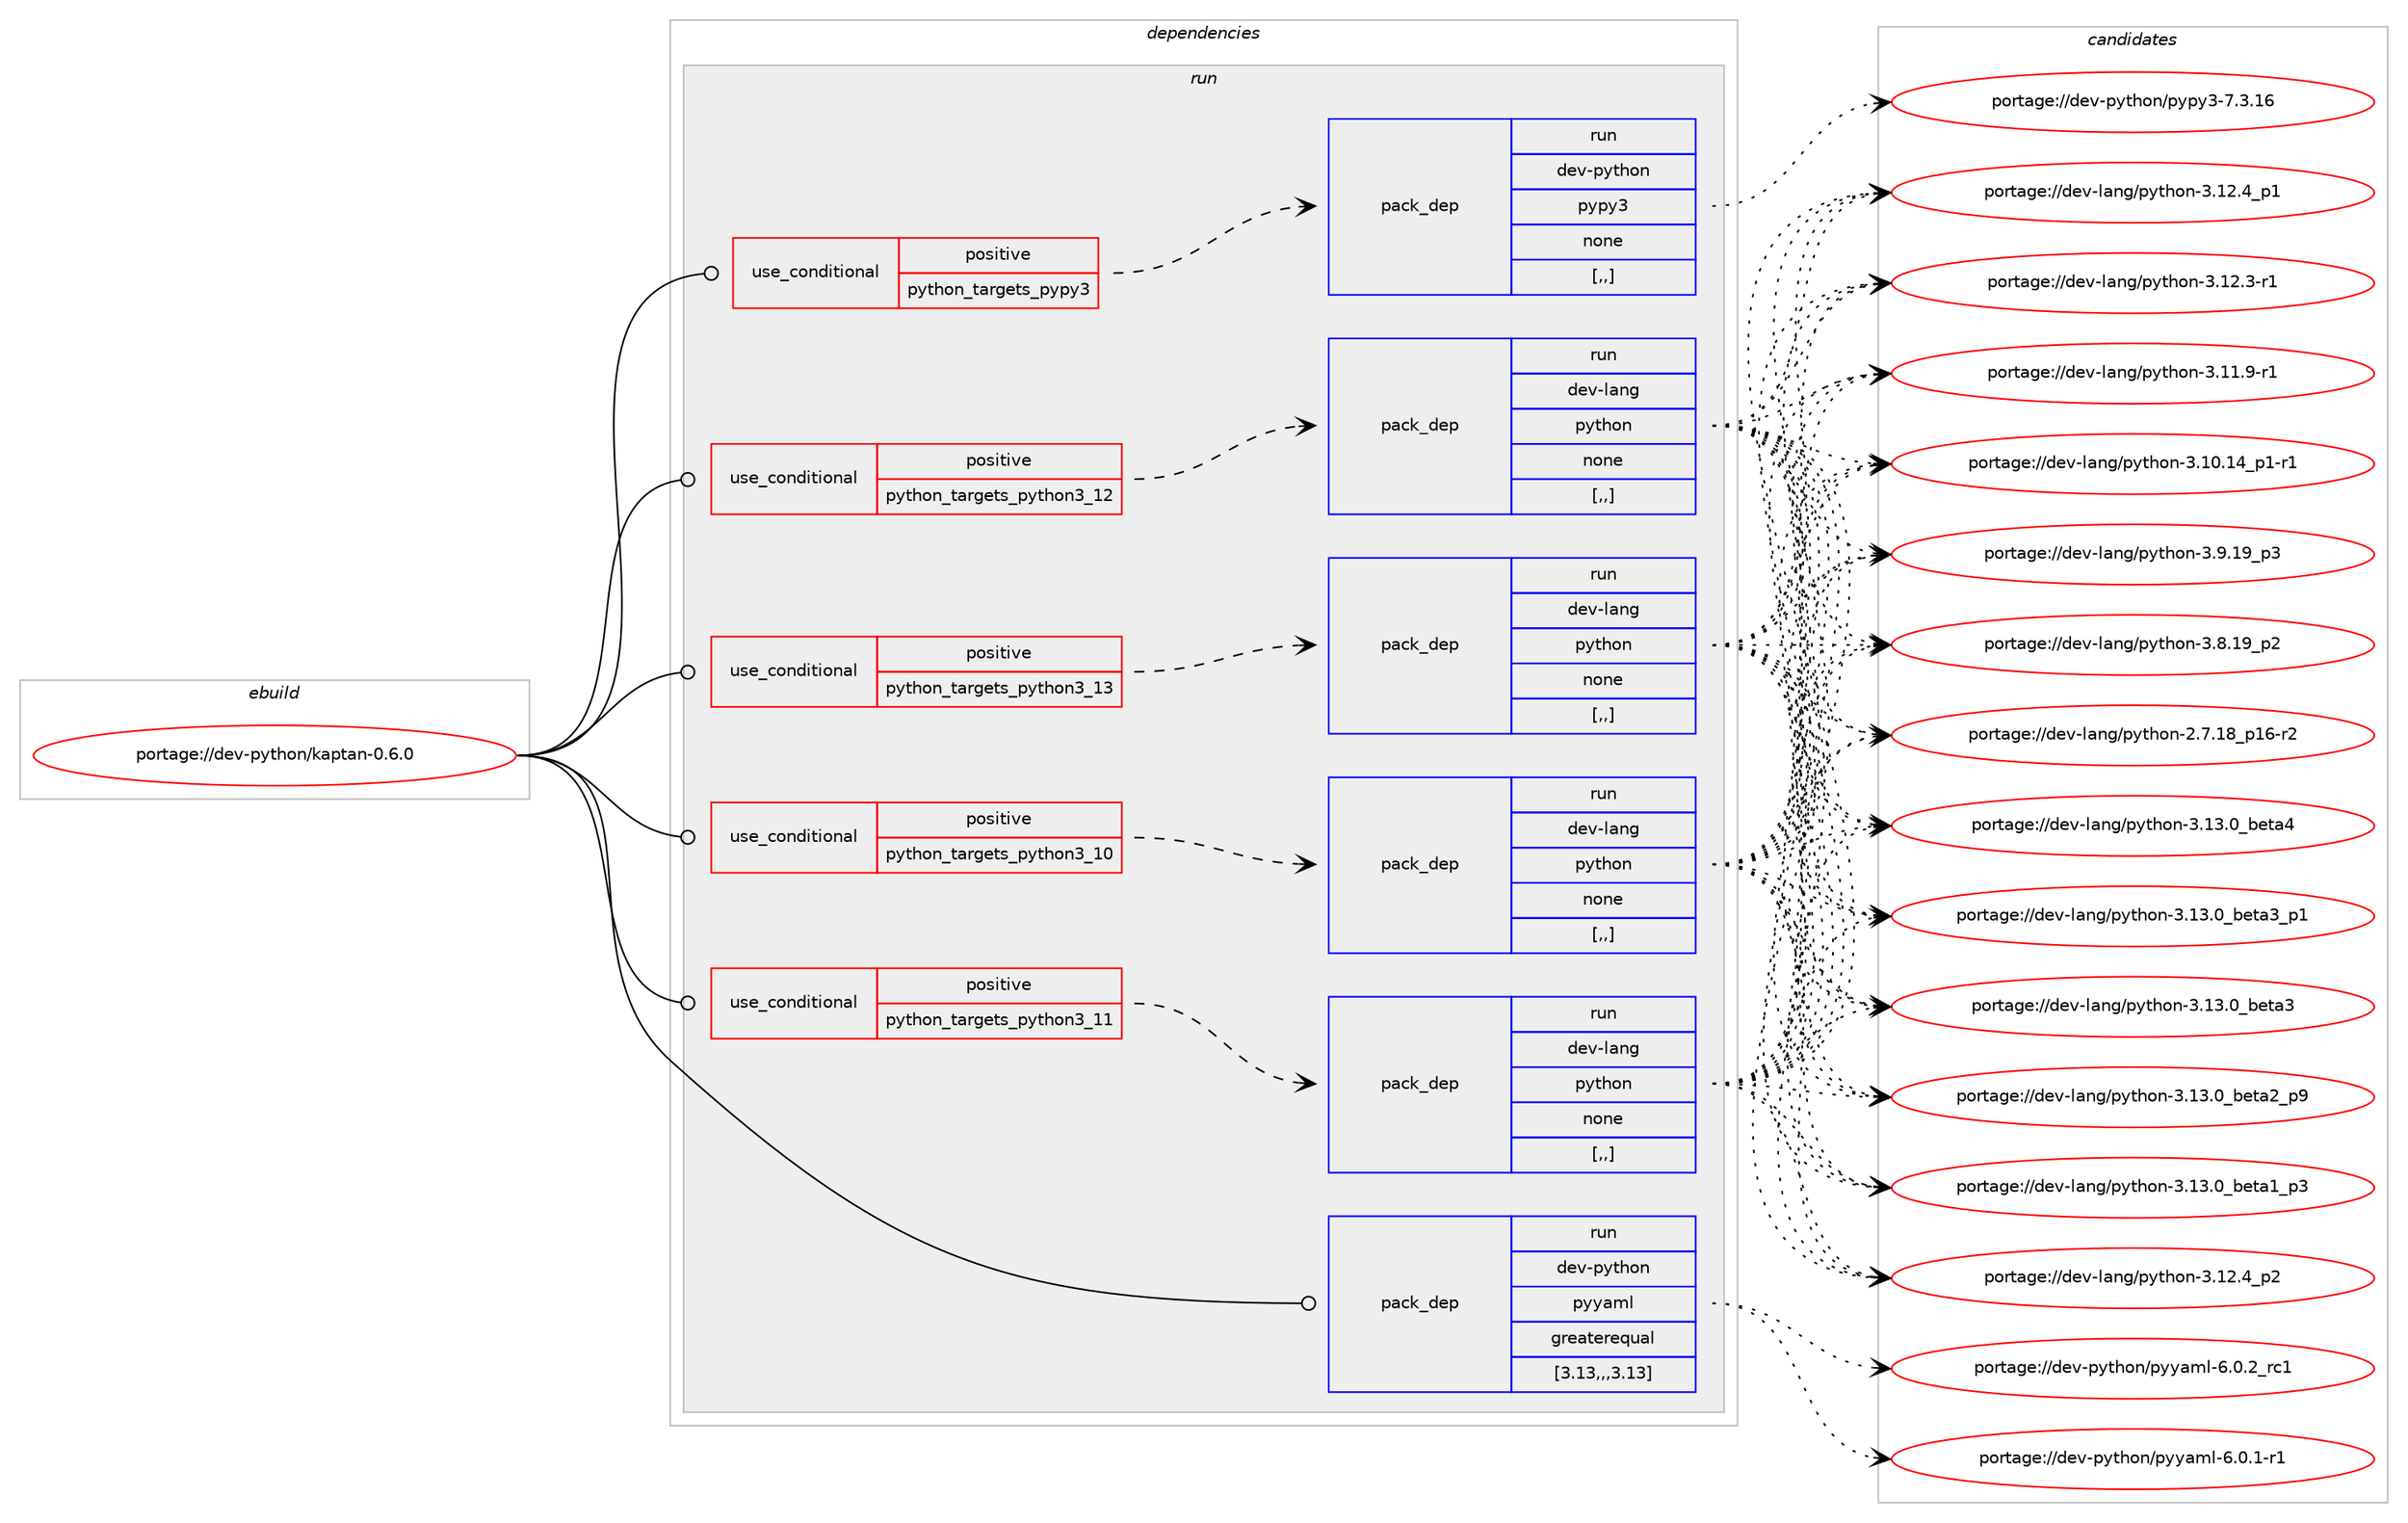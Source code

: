 digraph prolog {

# *************
# Graph options
# *************

newrank=true;
concentrate=true;
compound=true;
graph [rankdir=LR,fontname=Helvetica,fontsize=10,ranksep=1.5];#, ranksep=2.5, nodesep=0.2];
edge  [arrowhead=vee];
node  [fontname=Helvetica,fontsize=10];

# **********
# The ebuild
# **********

subgraph cluster_leftcol {
color=gray;
label=<<i>ebuild</i>>;
id [label="portage://dev-python/kaptan-0.6.0", color=red, width=4, href="../dev-python/kaptan-0.6.0.svg"];
}

# ****************
# The dependencies
# ****************

subgraph cluster_midcol {
color=gray;
label=<<i>dependencies</i>>;
subgraph cluster_compile {
fillcolor="#eeeeee";
style=filled;
label=<<i>compile</i>>;
}
subgraph cluster_compileandrun {
fillcolor="#eeeeee";
style=filled;
label=<<i>compile and run</i>>;
}
subgraph cluster_run {
fillcolor="#eeeeee";
style=filled;
label=<<i>run</i>>;
subgraph cond34182 {
dependency149865 [label=<<TABLE BORDER="0" CELLBORDER="1" CELLSPACING="0" CELLPADDING="4"><TR><TD ROWSPAN="3" CELLPADDING="10">use_conditional</TD></TR><TR><TD>positive</TD></TR><TR><TD>python_targets_pypy3</TD></TR></TABLE>>, shape=none, color=red];
subgraph pack114433 {
dependency149866 [label=<<TABLE BORDER="0" CELLBORDER="1" CELLSPACING="0" CELLPADDING="4" WIDTH="220"><TR><TD ROWSPAN="6" CELLPADDING="30">pack_dep</TD></TR><TR><TD WIDTH="110">run</TD></TR><TR><TD>dev-python</TD></TR><TR><TD>pypy3</TD></TR><TR><TD>none</TD></TR><TR><TD>[,,]</TD></TR></TABLE>>, shape=none, color=blue];
}
dependency149865:e -> dependency149866:w [weight=20,style="dashed",arrowhead="vee"];
}
id:e -> dependency149865:w [weight=20,style="solid",arrowhead="odot"];
subgraph cond34183 {
dependency149867 [label=<<TABLE BORDER="0" CELLBORDER="1" CELLSPACING="0" CELLPADDING="4"><TR><TD ROWSPAN="3" CELLPADDING="10">use_conditional</TD></TR><TR><TD>positive</TD></TR><TR><TD>python_targets_python3_10</TD></TR></TABLE>>, shape=none, color=red];
subgraph pack114434 {
dependency149868 [label=<<TABLE BORDER="0" CELLBORDER="1" CELLSPACING="0" CELLPADDING="4" WIDTH="220"><TR><TD ROWSPAN="6" CELLPADDING="30">pack_dep</TD></TR><TR><TD WIDTH="110">run</TD></TR><TR><TD>dev-lang</TD></TR><TR><TD>python</TD></TR><TR><TD>none</TD></TR><TR><TD>[,,]</TD></TR></TABLE>>, shape=none, color=blue];
}
dependency149867:e -> dependency149868:w [weight=20,style="dashed",arrowhead="vee"];
}
id:e -> dependency149867:w [weight=20,style="solid",arrowhead="odot"];
subgraph cond34184 {
dependency149869 [label=<<TABLE BORDER="0" CELLBORDER="1" CELLSPACING="0" CELLPADDING="4"><TR><TD ROWSPAN="3" CELLPADDING="10">use_conditional</TD></TR><TR><TD>positive</TD></TR><TR><TD>python_targets_python3_11</TD></TR></TABLE>>, shape=none, color=red];
subgraph pack114435 {
dependency149870 [label=<<TABLE BORDER="0" CELLBORDER="1" CELLSPACING="0" CELLPADDING="4" WIDTH="220"><TR><TD ROWSPAN="6" CELLPADDING="30">pack_dep</TD></TR><TR><TD WIDTH="110">run</TD></TR><TR><TD>dev-lang</TD></TR><TR><TD>python</TD></TR><TR><TD>none</TD></TR><TR><TD>[,,]</TD></TR></TABLE>>, shape=none, color=blue];
}
dependency149869:e -> dependency149870:w [weight=20,style="dashed",arrowhead="vee"];
}
id:e -> dependency149869:w [weight=20,style="solid",arrowhead="odot"];
subgraph cond34185 {
dependency149871 [label=<<TABLE BORDER="0" CELLBORDER="1" CELLSPACING="0" CELLPADDING="4"><TR><TD ROWSPAN="3" CELLPADDING="10">use_conditional</TD></TR><TR><TD>positive</TD></TR><TR><TD>python_targets_python3_12</TD></TR></TABLE>>, shape=none, color=red];
subgraph pack114436 {
dependency149872 [label=<<TABLE BORDER="0" CELLBORDER="1" CELLSPACING="0" CELLPADDING="4" WIDTH="220"><TR><TD ROWSPAN="6" CELLPADDING="30">pack_dep</TD></TR><TR><TD WIDTH="110">run</TD></TR><TR><TD>dev-lang</TD></TR><TR><TD>python</TD></TR><TR><TD>none</TD></TR><TR><TD>[,,]</TD></TR></TABLE>>, shape=none, color=blue];
}
dependency149871:e -> dependency149872:w [weight=20,style="dashed",arrowhead="vee"];
}
id:e -> dependency149871:w [weight=20,style="solid",arrowhead="odot"];
subgraph cond34186 {
dependency149873 [label=<<TABLE BORDER="0" CELLBORDER="1" CELLSPACING="0" CELLPADDING="4"><TR><TD ROWSPAN="3" CELLPADDING="10">use_conditional</TD></TR><TR><TD>positive</TD></TR><TR><TD>python_targets_python3_13</TD></TR></TABLE>>, shape=none, color=red];
subgraph pack114437 {
dependency149874 [label=<<TABLE BORDER="0" CELLBORDER="1" CELLSPACING="0" CELLPADDING="4" WIDTH="220"><TR><TD ROWSPAN="6" CELLPADDING="30">pack_dep</TD></TR><TR><TD WIDTH="110">run</TD></TR><TR><TD>dev-lang</TD></TR><TR><TD>python</TD></TR><TR><TD>none</TD></TR><TR><TD>[,,]</TD></TR></TABLE>>, shape=none, color=blue];
}
dependency149873:e -> dependency149874:w [weight=20,style="dashed",arrowhead="vee"];
}
id:e -> dependency149873:w [weight=20,style="solid",arrowhead="odot"];
subgraph pack114438 {
dependency149875 [label=<<TABLE BORDER="0" CELLBORDER="1" CELLSPACING="0" CELLPADDING="4" WIDTH="220"><TR><TD ROWSPAN="6" CELLPADDING="30">pack_dep</TD></TR><TR><TD WIDTH="110">run</TD></TR><TR><TD>dev-python</TD></TR><TR><TD>pyyaml</TD></TR><TR><TD>greaterequal</TD></TR><TR><TD>[3.13,,,3.13]</TD></TR></TABLE>>, shape=none, color=blue];
}
id:e -> dependency149875:w [weight=20,style="solid",arrowhead="odot"];
}
}

# **************
# The candidates
# **************

subgraph cluster_choices {
rank=same;
color=gray;
label=<<i>candidates</i>>;

subgraph choice114433 {
color=black;
nodesep=1;
choice10010111845112121116104111110471121211121215145554651464954 [label="portage://dev-python/pypy3-7.3.16", color=red, width=4,href="../dev-python/pypy3-7.3.16.svg"];
dependency149866:e -> choice10010111845112121116104111110471121211121215145554651464954:w [style=dotted,weight="100"];
}
subgraph choice114434 {
color=black;
nodesep=1;
choice1001011184510897110103471121211161041111104551464951464895981011169752 [label="portage://dev-lang/python-3.13.0_beta4", color=red, width=4,href="../dev-lang/python-3.13.0_beta4.svg"];
choice10010111845108971101034711212111610411111045514649514648959810111697519511249 [label="portage://dev-lang/python-3.13.0_beta3_p1", color=red, width=4,href="../dev-lang/python-3.13.0_beta3_p1.svg"];
choice1001011184510897110103471121211161041111104551464951464895981011169751 [label="portage://dev-lang/python-3.13.0_beta3", color=red, width=4,href="../dev-lang/python-3.13.0_beta3.svg"];
choice10010111845108971101034711212111610411111045514649514648959810111697509511257 [label="portage://dev-lang/python-3.13.0_beta2_p9", color=red, width=4,href="../dev-lang/python-3.13.0_beta2_p9.svg"];
choice10010111845108971101034711212111610411111045514649514648959810111697499511251 [label="portage://dev-lang/python-3.13.0_beta1_p3", color=red, width=4,href="../dev-lang/python-3.13.0_beta1_p3.svg"];
choice100101118451089711010347112121116104111110455146495046529511250 [label="portage://dev-lang/python-3.12.4_p2", color=red, width=4,href="../dev-lang/python-3.12.4_p2.svg"];
choice100101118451089711010347112121116104111110455146495046529511249 [label="portage://dev-lang/python-3.12.4_p1", color=red, width=4,href="../dev-lang/python-3.12.4_p1.svg"];
choice100101118451089711010347112121116104111110455146495046514511449 [label="portage://dev-lang/python-3.12.3-r1", color=red, width=4,href="../dev-lang/python-3.12.3-r1.svg"];
choice100101118451089711010347112121116104111110455146494946574511449 [label="portage://dev-lang/python-3.11.9-r1", color=red, width=4,href="../dev-lang/python-3.11.9-r1.svg"];
choice100101118451089711010347112121116104111110455146494846495295112494511449 [label="portage://dev-lang/python-3.10.14_p1-r1", color=red, width=4,href="../dev-lang/python-3.10.14_p1-r1.svg"];
choice100101118451089711010347112121116104111110455146574649579511251 [label="portage://dev-lang/python-3.9.19_p3", color=red, width=4,href="../dev-lang/python-3.9.19_p3.svg"];
choice100101118451089711010347112121116104111110455146564649579511250 [label="portage://dev-lang/python-3.8.19_p2", color=red, width=4,href="../dev-lang/python-3.8.19_p2.svg"];
choice100101118451089711010347112121116104111110455046554649569511249544511450 [label="portage://dev-lang/python-2.7.18_p16-r2", color=red, width=4,href="../dev-lang/python-2.7.18_p16-r2.svg"];
dependency149868:e -> choice1001011184510897110103471121211161041111104551464951464895981011169752:w [style=dotted,weight="100"];
dependency149868:e -> choice10010111845108971101034711212111610411111045514649514648959810111697519511249:w [style=dotted,weight="100"];
dependency149868:e -> choice1001011184510897110103471121211161041111104551464951464895981011169751:w [style=dotted,weight="100"];
dependency149868:e -> choice10010111845108971101034711212111610411111045514649514648959810111697509511257:w [style=dotted,weight="100"];
dependency149868:e -> choice10010111845108971101034711212111610411111045514649514648959810111697499511251:w [style=dotted,weight="100"];
dependency149868:e -> choice100101118451089711010347112121116104111110455146495046529511250:w [style=dotted,weight="100"];
dependency149868:e -> choice100101118451089711010347112121116104111110455146495046529511249:w [style=dotted,weight="100"];
dependency149868:e -> choice100101118451089711010347112121116104111110455146495046514511449:w [style=dotted,weight="100"];
dependency149868:e -> choice100101118451089711010347112121116104111110455146494946574511449:w [style=dotted,weight="100"];
dependency149868:e -> choice100101118451089711010347112121116104111110455146494846495295112494511449:w [style=dotted,weight="100"];
dependency149868:e -> choice100101118451089711010347112121116104111110455146574649579511251:w [style=dotted,weight="100"];
dependency149868:e -> choice100101118451089711010347112121116104111110455146564649579511250:w [style=dotted,weight="100"];
dependency149868:e -> choice100101118451089711010347112121116104111110455046554649569511249544511450:w [style=dotted,weight="100"];
}
subgraph choice114435 {
color=black;
nodesep=1;
choice1001011184510897110103471121211161041111104551464951464895981011169752 [label="portage://dev-lang/python-3.13.0_beta4", color=red, width=4,href="../dev-lang/python-3.13.0_beta4.svg"];
choice10010111845108971101034711212111610411111045514649514648959810111697519511249 [label="portage://dev-lang/python-3.13.0_beta3_p1", color=red, width=4,href="../dev-lang/python-3.13.0_beta3_p1.svg"];
choice1001011184510897110103471121211161041111104551464951464895981011169751 [label="portage://dev-lang/python-3.13.0_beta3", color=red, width=4,href="../dev-lang/python-3.13.0_beta3.svg"];
choice10010111845108971101034711212111610411111045514649514648959810111697509511257 [label="portage://dev-lang/python-3.13.0_beta2_p9", color=red, width=4,href="../dev-lang/python-3.13.0_beta2_p9.svg"];
choice10010111845108971101034711212111610411111045514649514648959810111697499511251 [label="portage://dev-lang/python-3.13.0_beta1_p3", color=red, width=4,href="../dev-lang/python-3.13.0_beta1_p3.svg"];
choice100101118451089711010347112121116104111110455146495046529511250 [label="portage://dev-lang/python-3.12.4_p2", color=red, width=4,href="../dev-lang/python-3.12.4_p2.svg"];
choice100101118451089711010347112121116104111110455146495046529511249 [label="portage://dev-lang/python-3.12.4_p1", color=red, width=4,href="../dev-lang/python-3.12.4_p1.svg"];
choice100101118451089711010347112121116104111110455146495046514511449 [label="portage://dev-lang/python-3.12.3-r1", color=red, width=4,href="../dev-lang/python-3.12.3-r1.svg"];
choice100101118451089711010347112121116104111110455146494946574511449 [label="portage://dev-lang/python-3.11.9-r1", color=red, width=4,href="../dev-lang/python-3.11.9-r1.svg"];
choice100101118451089711010347112121116104111110455146494846495295112494511449 [label="portage://dev-lang/python-3.10.14_p1-r1", color=red, width=4,href="../dev-lang/python-3.10.14_p1-r1.svg"];
choice100101118451089711010347112121116104111110455146574649579511251 [label="portage://dev-lang/python-3.9.19_p3", color=red, width=4,href="../dev-lang/python-3.9.19_p3.svg"];
choice100101118451089711010347112121116104111110455146564649579511250 [label="portage://dev-lang/python-3.8.19_p2", color=red, width=4,href="../dev-lang/python-3.8.19_p2.svg"];
choice100101118451089711010347112121116104111110455046554649569511249544511450 [label="portage://dev-lang/python-2.7.18_p16-r2", color=red, width=4,href="../dev-lang/python-2.7.18_p16-r2.svg"];
dependency149870:e -> choice1001011184510897110103471121211161041111104551464951464895981011169752:w [style=dotted,weight="100"];
dependency149870:e -> choice10010111845108971101034711212111610411111045514649514648959810111697519511249:w [style=dotted,weight="100"];
dependency149870:e -> choice1001011184510897110103471121211161041111104551464951464895981011169751:w [style=dotted,weight="100"];
dependency149870:e -> choice10010111845108971101034711212111610411111045514649514648959810111697509511257:w [style=dotted,weight="100"];
dependency149870:e -> choice10010111845108971101034711212111610411111045514649514648959810111697499511251:w [style=dotted,weight="100"];
dependency149870:e -> choice100101118451089711010347112121116104111110455146495046529511250:w [style=dotted,weight="100"];
dependency149870:e -> choice100101118451089711010347112121116104111110455146495046529511249:w [style=dotted,weight="100"];
dependency149870:e -> choice100101118451089711010347112121116104111110455146495046514511449:w [style=dotted,weight="100"];
dependency149870:e -> choice100101118451089711010347112121116104111110455146494946574511449:w [style=dotted,weight="100"];
dependency149870:e -> choice100101118451089711010347112121116104111110455146494846495295112494511449:w [style=dotted,weight="100"];
dependency149870:e -> choice100101118451089711010347112121116104111110455146574649579511251:w [style=dotted,weight="100"];
dependency149870:e -> choice100101118451089711010347112121116104111110455146564649579511250:w [style=dotted,weight="100"];
dependency149870:e -> choice100101118451089711010347112121116104111110455046554649569511249544511450:w [style=dotted,weight="100"];
}
subgraph choice114436 {
color=black;
nodesep=1;
choice1001011184510897110103471121211161041111104551464951464895981011169752 [label="portage://dev-lang/python-3.13.0_beta4", color=red, width=4,href="../dev-lang/python-3.13.0_beta4.svg"];
choice10010111845108971101034711212111610411111045514649514648959810111697519511249 [label="portage://dev-lang/python-3.13.0_beta3_p1", color=red, width=4,href="../dev-lang/python-3.13.0_beta3_p1.svg"];
choice1001011184510897110103471121211161041111104551464951464895981011169751 [label="portage://dev-lang/python-3.13.0_beta3", color=red, width=4,href="../dev-lang/python-3.13.0_beta3.svg"];
choice10010111845108971101034711212111610411111045514649514648959810111697509511257 [label="portage://dev-lang/python-3.13.0_beta2_p9", color=red, width=4,href="../dev-lang/python-3.13.0_beta2_p9.svg"];
choice10010111845108971101034711212111610411111045514649514648959810111697499511251 [label="portage://dev-lang/python-3.13.0_beta1_p3", color=red, width=4,href="../dev-lang/python-3.13.0_beta1_p3.svg"];
choice100101118451089711010347112121116104111110455146495046529511250 [label="portage://dev-lang/python-3.12.4_p2", color=red, width=4,href="../dev-lang/python-3.12.4_p2.svg"];
choice100101118451089711010347112121116104111110455146495046529511249 [label="portage://dev-lang/python-3.12.4_p1", color=red, width=4,href="../dev-lang/python-3.12.4_p1.svg"];
choice100101118451089711010347112121116104111110455146495046514511449 [label="portage://dev-lang/python-3.12.3-r1", color=red, width=4,href="../dev-lang/python-3.12.3-r1.svg"];
choice100101118451089711010347112121116104111110455146494946574511449 [label="portage://dev-lang/python-3.11.9-r1", color=red, width=4,href="../dev-lang/python-3.11.9-r1.svg"];
choice100101118451089711010347112121116104111110455146494846495295112494511449 [label="portage://dev-lang/python-3.10.14_p1-r1", color=red, width=4,href="../dev-lang/python-3.10.14_p1-r1.svg"];
choice100101118451089711010347112121116104111110455146574649579511251 [label="portage://dev-lang/python-3.9.19_p3", color=red, width=4,href="../dev-lang/python-3.9.19_p3.svg"];
choice100101118451089711010347112121116104111110455146564649579511250 [label="portage://dev-lang/python-3.8.19_p2", color=red, width=4,href="../dev-lang/python-3.8.19_p2.svg"];
choice100101118451089711010347112121116104111110455046554649569511249544511450 [label="portage://dev-lang/python-2.7.18_p16-r2", color=red, width=4,href="../dev-lang/python-2.7.18_p16-r2.svg"];
dependency149872:e -> choice1001011184510897110103471121211161041111104551464951464895981011169752:w [style=dotted,weight="100"];
dependency149872:e -> choice10010111845108971101034711212111610411111045514649514648959810111697519511249:w [style=dotted,weight="100"];
dependency149872:e -> choice1001011184510897110103471121211161041111104551464951464895981011169751:w [style=dotted,weight="100"];
dependency149872:e -> choice10010111845108971101034711212111610411111045514649514648959810111697509511257:w [style=dotted,weight="100"];
dependency149872:e -> choice10010111845108971101034711212111610411111045514649514648959810111697499511251:w [style=dotted,weight="100"];
dependency149872:e -> choice100101118451089711010347112121116104111110455146495046529511250:w [style=dotted,weight="100"];
dependency149872:e -> choice100101118451089711010347112121116104111110455146495046529511249:w [style=dotted,weight="100"];
dependency149872:e -> choice100101118451089711010347112121116104111110455146495046514511449:w [style=dotted,weight="100"];
dependency149872:e -> choice100101118451089711010347112121116104111110455146494946574511449:w [style=dotted,weight="100"];
dependency149872:e -> choice100101118451089711010347112121116104111110455146494846495295112494511449:w [style=dotted,weight="100"];
dependency149872:e -> choice100101118451089711010347112121116104111110455146574649579511251:w [style=dotted,weight="100"];
dependency149872:e -> choice100101118451089711010347112121116104111110455146564649579511250:w [style=dotted,weight="100"];
dependency149872:e -> choice100101118451089711010347112121116104111110455046554649569511249544511450:w [style=dotted,weight="100"];
}
subgraph choice114437 {
color=black;
nodesep=1;
choice1001011184510897110103471121211161041111104551464951464895981011169752 [label="portage://dev-lang/python-3.13.0_beta4", color=red, width=4,href="../dev-lang/python-3.13.0_beta4.svg"];
choice10010111845108971101034711212111610411111045514649514648959810111697519511249 [label="portage://dev-lang/python-3.13.0_beta3_p1", color=red, width=4,href="../dev-lang/python-3.13.0_beta3_p1.svg"];
choice1001011184510897110103471121211161041111104551464951464895981011169751 [label="portage://dev-lang/python-3.13.0_beta3", color=red, width=4,href="../dev-lang/python-3.13.0_beta3.svg"];
choice10010111845108971101034711212111610411111045514649514648959810111697509511257 [label="portage://dev-lang/python-3.13.0_beta2_p9", color=red, width=4,href="../dev-lang/python-3.13.0_beta2_p9.svg"];
choice10010111845108971101034711212111610411111045514649514648959810111697499511251 [label="portage://dev-lang/python-3.13.0_beta1_p3", color=red, width=4,href="../dev-lang/python-3.13.0_beta1_p3.svg"];
choice100101118451089711010347112121116104111110455146495046529511250 [label="portage://dev-lang/python-3.12.4_p2", color=red, width=4,href="../dev-lang/python-3.12.4_p2.svg"];
choice100101118451089711010347112121116104111110455146495046529511249 [label="portage://dev-lang/python-3.12.4_p1", color=red, width=4,href="../dev-lang/python-3.12.4_p1.svg"];
choice100101118451089711010347112121116104111110455146495046514511449 [label="portage://dev-lang/python-3.12.3-r1", color=red, width=4,href="../dev-lang/python-3.12.3-r1.svg"];
choice100101118451089711010347112121116104111110455146494946574511449 [label="portage://dev-lang/python-3.11.9-r1", color=red, width=4,href="../dev-lang/python-3.11.9-r1.svg"];
choice100101118451089711010347112121116104111110455146494846495295112494511449 [label="portage://dev-lang/python-3.10.14_p1-r1", color=red, width=4,href="../dev-lang/python-3.10.14_p1-r1.svg"];
choice100101118451089711010347112121116104111110455146574649579511251 [label="portage://dev-lang/python-3.9.19_p3", color=red, width=4,href="../dev-lang/python-3.9.19_p3.svg"];
choice100101118451089711010347112121116104111110455146564649579511250 [label="portage://dev-lang/python-3.8.19_p2", color=red, width=4,href="../dev-lang/python-3.8.19_p2.svg"];
choice100101118451089711010347112121116104111110455046554649569511249544511450 [label="portage://dev-lang/python-2.7.18_p16-r2", color=red, width=4,href="../dev-lang/python-2.7.18_p16-r2.svg"];
dependency149874:e -> choice1001011184510897110103471121211161041111104551464951464895981011169752:w [style=dotted,weight="100"];
dependency149874:e -> choice10010111845108971101034711212111610411111045514649514648959810111697519511249:w [style=dotted,weight="100"];
dependency149874:e -> choice1001011184510897110103471121211161041111104551464951464895981011169751:w [style=dotted,weight="100"];
dependency149874:e -> choice10010111845108971101034711212111610411111045514649514648959810111697509511257:w [style=dotted,weight="100"];
dependency149874:e -> choice10010111845108971101034711212111610411111045514649514648959810111697499511251:w [style=dotted,weight="100"];
dependency149874:e -> choice100101118451089711010347112121116104111110455146495046529511250:w [style=dotted,weight="100"];
dependency149874:e -> choice100101118451089711010347112121116104111110455146495046529511249:w [style=dotted,weight="100"];
dependency149874:e -> choice100101118451089711010347112121116104111110455146495046514511449:w [style=dotted,weight="100"];
dependency149874:e -> choice100101118451089711010347112121116104111110455146494946574511449:w [style=dotted,weight="100"];
dependency149874:e -> choice100101118451089711010347112121116104111110455146494846495295112494511449:w [style=dotted,weight="100"];
dependency149874:e -> choice100101118451089711010347112121116104111110455146574649579511251:w [style=dotted,weight="100"];
dependency149874:e -> choice100101118451089711010347112121116104111110455146564649579511250:w [style=dotted,weight="100"];
dependency149874:e -> choice100101118451089711010347112121116104111110455046554649569511249544511450:w [style=dotted,weight="100"];
}
subgraph choice114438 {
color=black;
nodesep=1;
choice100101118451121211161041111104711212112197109108455446484650951149949 [label="portage://dev-python/pyyaml-6.0.2_rc1", color=red, width=4,href="../dev-python/pyyaml-6.0.2_rc1.svg"];
choice1001011184511212111610411111047112121121971091084554464846494511449 [label="portage://dev-python/pyyaml-6.0.1-r1", color=red, width=4,href="../dev-python/pyyaml-6.0.1-r1.svg"];
dependency149875:e -> choice100101118451121211161041111104711212112197109108455446484650951149949:w [style=dotted,weight="100"];
dependency149875:e -> choice1001011184511212111610411111047112121121971091084554464846494511449:w [style=dotted,weight="100"];
}
}

}
